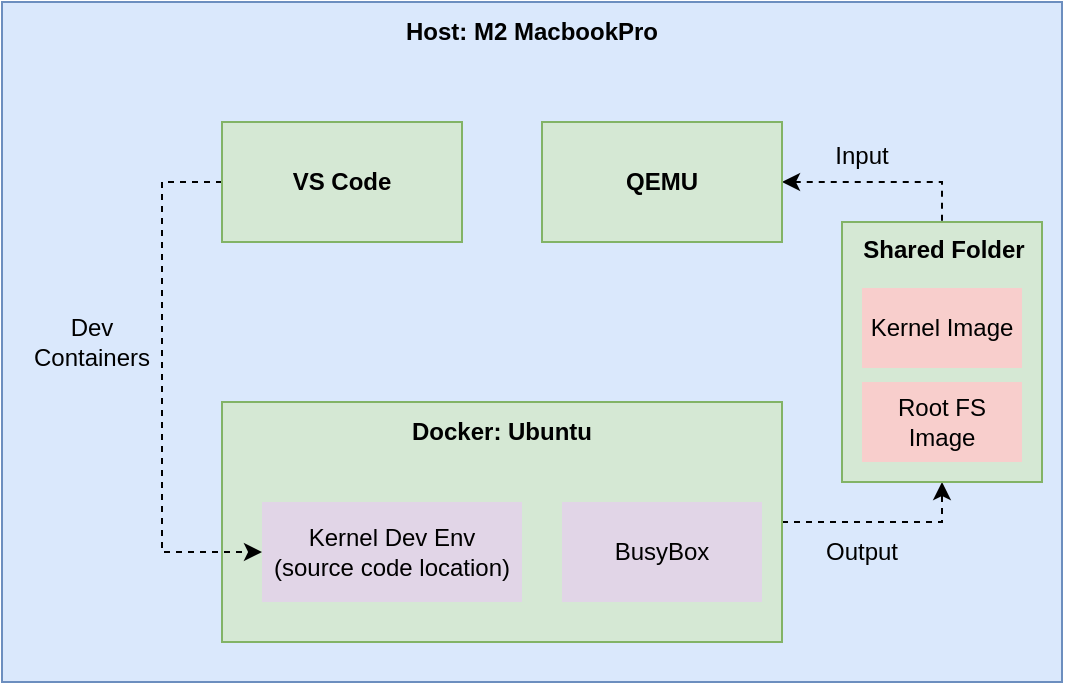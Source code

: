 <mxfile version="21.5.2" type="github">
  <diagram name="Page-1" id="p2gWTlJdDhgrv49eY7xo">
    <mxGraphModel dx="966" dy="692" grid="1" gridSize="10" guides="1" tooltips="1" connect="1" arrows="1" fold="1" page="1" pageScale="1" pageWidth="850" pageHeight="1100" math="0" shadow="0">
      <root>
        <mxCell id="0" />
        <mxCell id="1" parent="0" />
        <mxCell id="-CaoJ3D4BC-GMYlmr7oM-1" value="" style="rounded=0;whiteSpace=wrap;html=1;fillColor=#dae8fc;strokeColor=#6c8ebf;" vertex="1" parent="1">
          <mxGeometry x="160" y="160" width="530" height="340" as="geometry" />
        </mxCell>
        <mxCell id="-CaoJ3D4BC-GMYlmr7oM-2" value="Host: M2 MacbookPro" style="text;html=1;strokeColor=none;fillColor=none;align=center;verticalAlign=middle;whiteSpace=wrap;rounded=0;fontStyle=1" vertex="1" parent="1">
          <mxGeometry x="360" y="160" width="130" height="30" as="geometry" />
        </mxCell>
        <mxCell id="-CaoJ3D4BC-GMYlmr7oM-14" style="edgeStyle=orthogonalEdgeStyle;rounded=0;orthogonalLoop=1;jettySize=auto;html=1;exitX=1;exitY=0.5;exitDx=0;exitDy=0;entryX=0.5;entryY=0;entryDx=0;entryDy=0;dashed=1;startArrow=classic;startFill=1;endArrow=none;endFill=0;" edge="1" parent="1" source="-CaoJ3D4BC-GMYlmr7oM-3" target="-CaoJ3D4BC-GMYlmr7oM-11">
          <mxGeometry relative="1" as="geometry" />
        </mxCell>
        <mxCell id="-CaoJ3D4BC-GMYlmr7oM-3" value="QEMU" style="rounded=0;whiteSpace=wrap;html=1;fillColor=#d5e8d4;strokeColor=#82b366;fontStyle=1" vertex="1" parent="1">
          <mxGeometry x="430" y="220" width="120" height="60" as="geometry" />
        </mxCell>
        <mxCell id="-CaoJ3D4BC-GMYlmr7oM-15" style="edgeStyle=orthogonalEdgeStyle;rounded=0;orthogonalLoop=1;jettySize=auto;html=1;exitX=1;exitY=0.5;exitDx=0;exitDy=0;entryX=0.5;entryY=1;entryDx=0;entryDy=0;dashed=1;" edge="1" parent="1" source="-CaoJ3D4BC-GMYlmr7oM-4" target="-CaoJ3D4BC-GMYlmr7oM-11">
          <mxGeometry relative="1" as="geometry">
            <mxPoint x="630" y="400" as="targetPoint" />
            <Array as="points">
              <mxPoint x="630" y="420" />
            </Array>
          </mxGeometry>
        </mxCell>
        <mxCell id="-CaoJ3D4BC-GMYlmr7oM-4" value="" style="rounded=0;whiteSpace=wrap;html=1;fillColor=#d5e8d4;strokeColor=#82b366;" vertex="1" parent="1">
          <mxGeometry x="270" y="360" width="280" height="120" as="geometry" />
        </mxCell>
        <mxCell id="-CaoJ3D4BC-GMYlmr7oM-8" style="edgeStyle=orthogonalEdgeStyle;rounded=0;orthogonalLoop=1;jettySize=auto;html=1;exitX=0;exitY=0.5;exitDx=0;exitDy=0;entryX=0;entryY=0.5;entryDx=0;entryDy=0;dashed=1;" edge="1" parent="1" source="-CaoJ3D4BC-GMYlmr7oM-5" target="-CaoJ3D4BC-GMYlmr7oM-6">
          <mxGeometry relative="1" as="geometry">
            <Array as="points">
              <mxPoint x="240" y="250" />
              <mxPoint x="240" y="435" />
            </Array>
          </mxGeometry>
        </mxCell>
        <mxCell id="-CaoJ3D4BC-GMYlmr7oM-5" value="VS Code" style="rounded=0;whiteSpace=wrap;html=1;fillColor=#d5e8d4;strokeColor=#82b366;fontStyle=1" vertex="1" parent="1">
          <mxGeometry x="270" y="220" width="120" height="60" as="geometry" />
        </mxCell>
        <mxCell id="-CaoJ3D4BC-GMYlmr7oM-6" value="Kernel Dev Env&lt;br&gt;(source code location)" style="rounded=0;whiteSpace=wrap;html=1;fillColor=#e1d5e7;strokeColor=none;" vertex="1" parent="1">
          <mxGeometry x="290" y="410" width="130" height="50" as="geometry" />
        </mxCell>
        <mxCell id="-CaoJ3D4BC-GMYlmr7oM-7" value="&lt;span style=&quot;&quot;&gt;&lt;b&gt;Docker: Ubuntu&lt;/b&gt;&lt;/span&gt;" style="text;html=1;strokeColor=none;fillColor=none;align=center;verticalAlign=middle;whiteSpace=wrap;rounded=0;fontStyle=0" vertex="1" parent="1">
          <mxGeometry x="345" y="360" width="130" height="30" as="geometry" />
        </mxCell>
        <mxCell id="-CaoJ3D4BC-GMYlmr7oM-9" value="Dev Containers" style="text;html=1;strokeColor=none;fillColor=none;align=center;verticalAlign=middle;whiteSpace=wrap;rounded=0;" vertex="1" parent="1">
          <mxGeometry x="170" y="315" width="70" height="30" as="geometry" />
        </mxCell>
        <mxCell id="-CaoJ3D4BC-GMYlmr7oM-11" value="" style="rounded=0;whiteSpace=wrap;html=1;fillColor=#d5e8d4;strokeColor=#82b366;gradientColor=none;" vertex="1" parent="1">
          <mxGeometry x="580" y="270" width="100" height="130" as="geometry" />
        </mxCell>
        <mxCell id="-CaoJ3D4BC-GMYlmr7oM-12" value="Kernel Image" style="rounded=0;whiteSpace=wrap;html=1;fillColor=#f8cecc;strokeColor=none;" vertex="1" parent="1">
          <mxGeometry x="590" y="303" width="80" height="40" as="geometry" />
        </mxCell>
        <mxCell id="-CaoJ3D4BC-GMYlmr7oM-13" value="Root FS&lt;br&gt;Image" style="rounded=0;whiteSpace=wrap;html=1;fillColor=#f8cecc;strokeColor=none;" vertex="1" parent="1">
          <mxGeometry x="590" y="350" width="80" height="40" as="geometry" />
        </mxCell>
        <mxCell id="-CaoJ3D4BC-GMYlmr7oM-17" value="Output" style="text;html=1;strokeColor=none;fillColor=none;align=center;verticalAlign=middle;whiteSpace=wrap;rounded=0;" vertex="1" parent="1">
          <mxGeometry x="560" y="420" width="60" height="30" as="geometry" />
        </mxCell>
        <mxCell id="-CaoJ3D4BC-GMYlmr7oM-18" value="Input" style="text;html=1;strokeColor=none;fillColor=none;align=center;verticalAlign=middle;whiteSpace=wrap;rounded=0;" vertex="1" parent="1">
          <mxGeometry x="560" y="222" width="60" height="30" as="geometry" />
        </mxCell>
        <mxCell id="-CaoJ3D4BC-GMYlmr7oM-19" value="Shared Folder" style="text;html=1;strokeColor=none;fillColor=none;align=center;verticalAlign=middle;whiteSpace=wrap;rounded=0;fontStyle=1" vertex="1" parent="1">
          <mxGeometry x="586" y="269" width="90" height="30" as="geometry" />
        </mxCell>
        <mxCell id="-CaoJ3D4BC-GMYlmr7oM-20" value="BusyBox" style="rounded=0;whiteSpace=wrap;html=1;fillColor=#e1d5e7;strokeColor=none;" vertex="1" parent="1">
          <mxGeometry x="440" y="410" width="100" height="50" as="geometry" />
        </mxCell>
      </root>
    </mxGraphModel>
  </diagram>
</mxfile>
